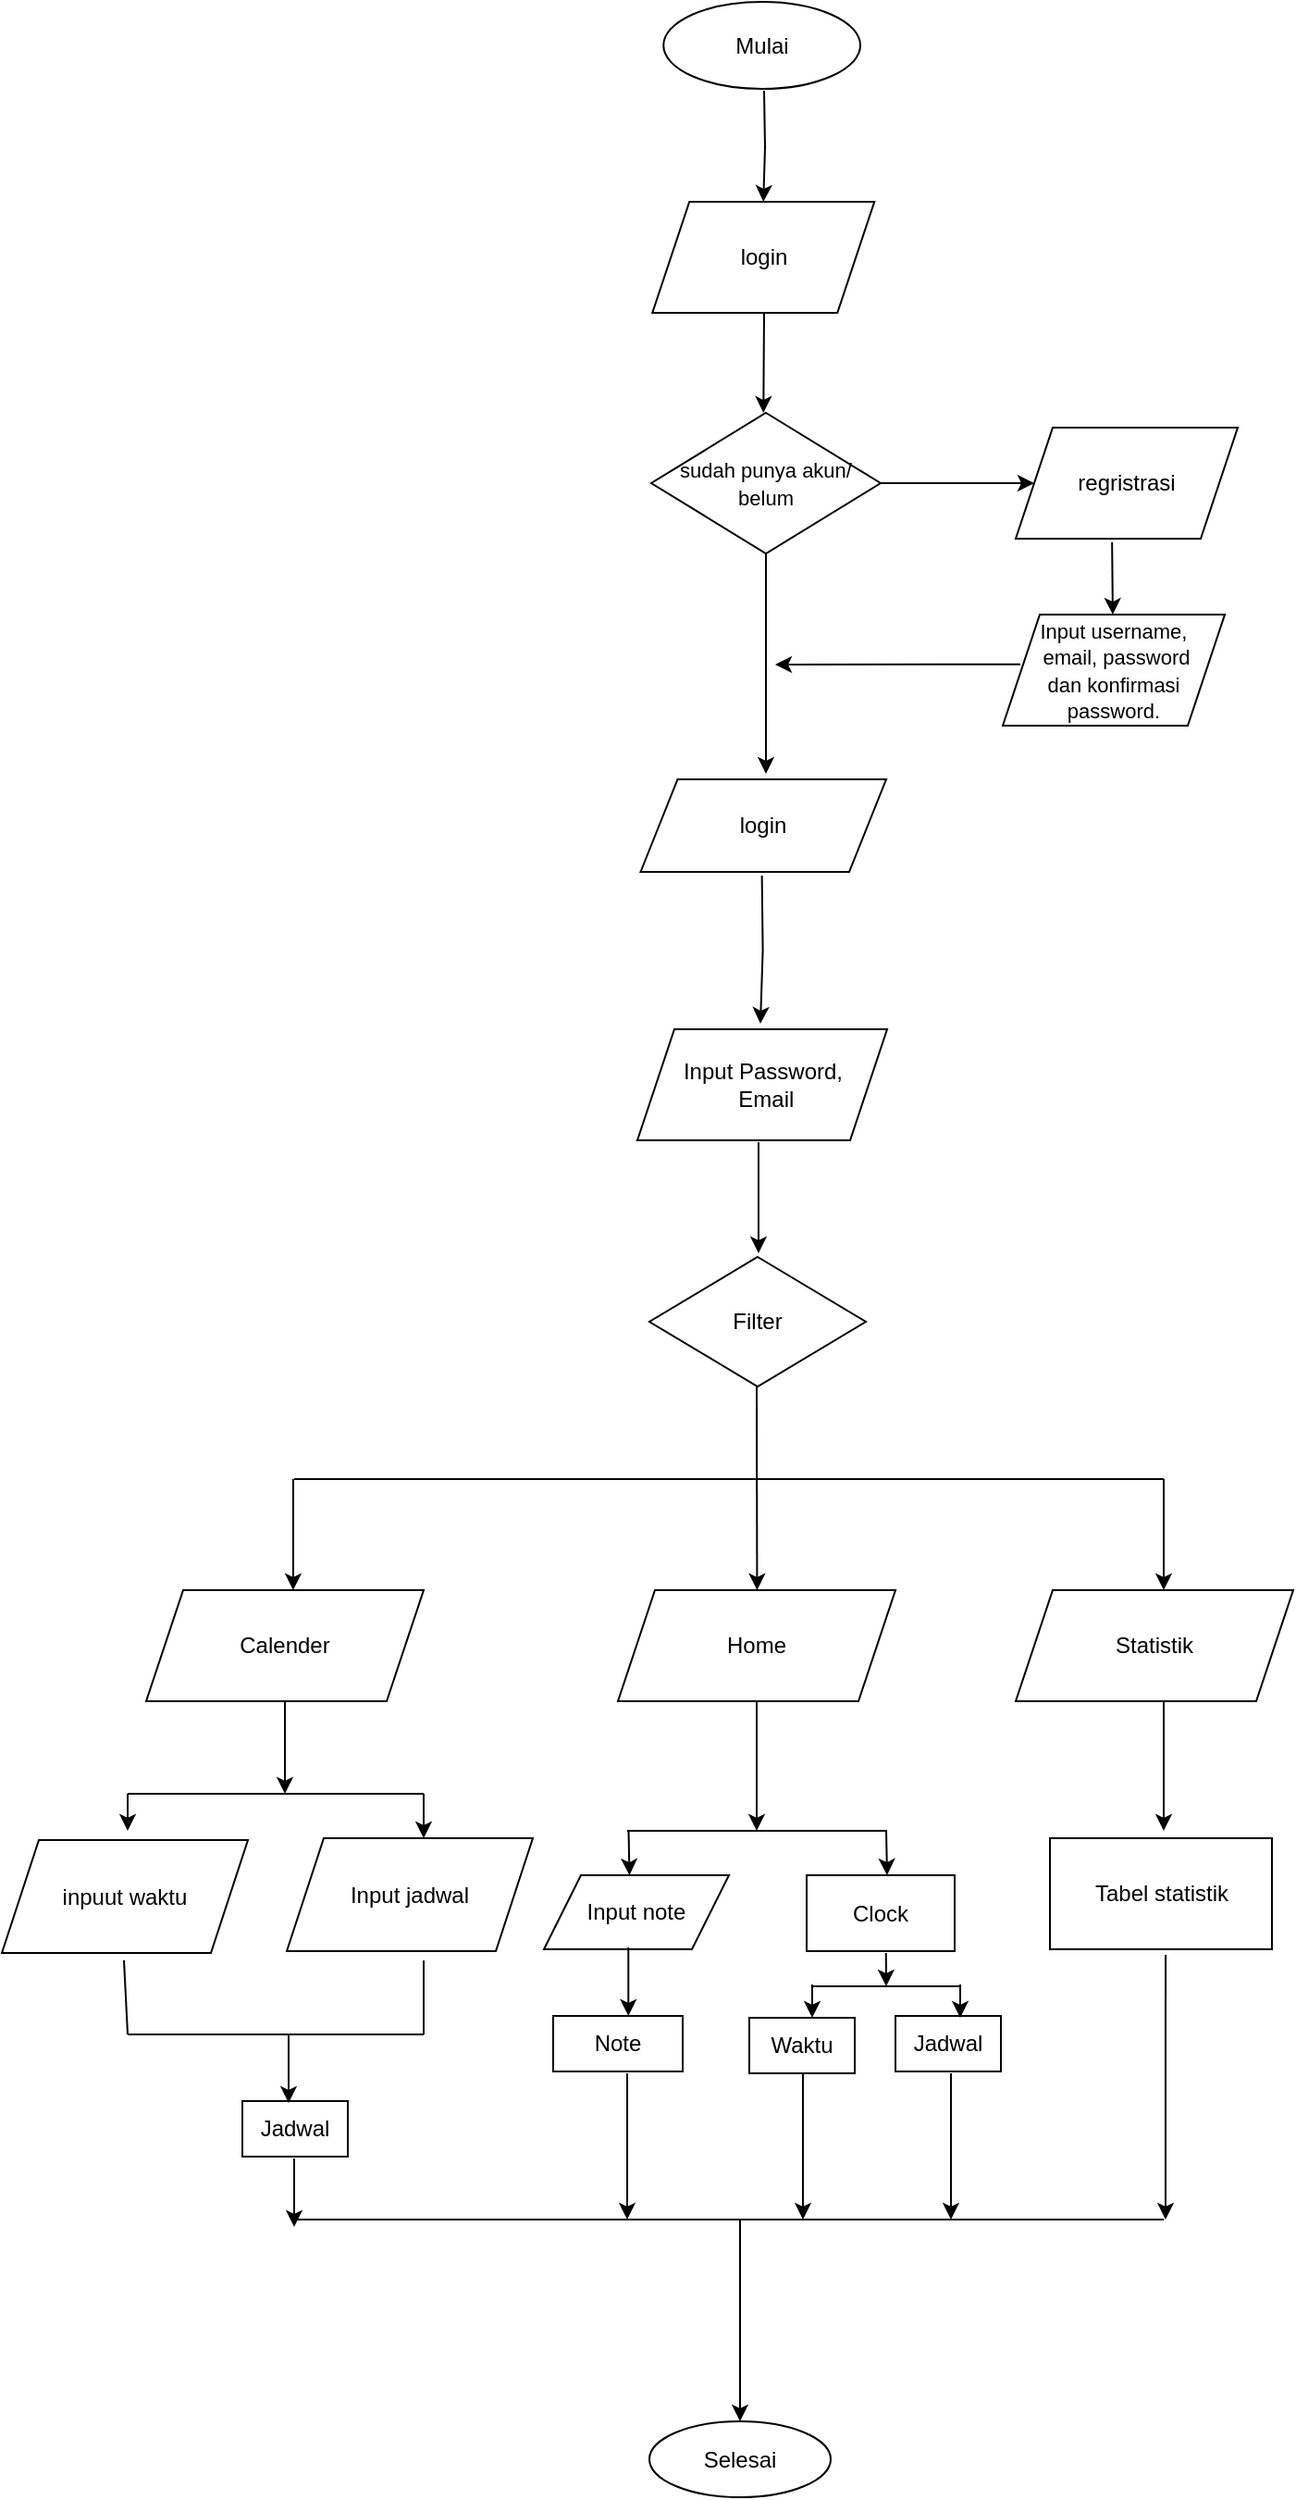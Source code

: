 <mxfile version="23.1.1" type="github">
  <diagram id="Ju0PLXCWBzkNmTkT_-pV" name="Halaman-1">
    <mxGraphModel dx="2647" dy="2542" grid="1" gridSize="10" guides="1" tooltips="1" connect="1" arrows="1" fold="1" page="1" pageScale="1" pageWidth="827" pageHeight="1169" math="0" shadow="0">
      <root>
        <mxCell id="0" />
        <mxCell id="1" parent="0" />
        <mxCell id="Ds7gYtcJDSEKKV-xwVTr-1" style="edgeStyle=orthogonalEdgeStyle;rounded=0;orthogonalLoop=1;jettySize=auto;html=1;" parent="1" edge="1">
          <mxGeometry relative="1" as="geometry">
            <mxPoint x="413.62" y="-250" as="targetPoint" />
            <mxPoint x="414" y="-310" as="sourcePoint" />
          </mxGeometry>
        </mxCell>
        <mxCell id="_7FOiPCJI2abmGHj1Tfg-1" value="Mulai" style="ellipse;whiteSpace=wrap;html=1;" parent="1" vertex="1">
          <mxGeometry x="359.62" y="-358" width="106.38" height="47" as="geometry" />
        </mxCell>
        <mxCell id="_7FOiPCJI2abmGHj1Tfg-34" value="Input jadwal" style="shape=parallelogram;perimeter=parallelogramPerimeter;whiteSpace=wrap;html=1;fixedSize=1;" parent="1" vertex="1">
          <mxGeometry x="156" y="634" width="133" height="61" as="geometry" />
        </mxCell>
        <mxCell id="_7FOiPCJI2abmGHj1Tfg-36" value="" style="endArrow=none;html=1;rounded=0;" parent="1" edge="1">
          <mxGeometry width="50" height="50" relative="1" as="geometry">
            <mxPoint x="340" y="630" as="sourcePoint" />
            <mxPoint x="480.5" y="630" as="targetPoint" />
            <Array as="points" />
          </mxGeometry>
        </mxCell>
        <mxCell id="_7FOiPCJI2abmGHj1Tfg-47" value="Selesai" style="ellipse;whiteSpace=wrap;html=1;" parent="1" vertex="1">
          <mxGeometry x="352" y="949" width="98" height="41" as="geometry" />
        </mxCell>
        <mxCell id="_7FOiPCJI2abmGHj1Tfg-52" value="inpuut waktu" style="shape=parallelogram;perimeter=parallelogramPerimeter;whiteSpace=wrap;html=1;fixedSize=1;" parent="1" vertex="1">
          <mxGeometry x="2" y="635" width="133" height="61" as="geometry" />
        </mxCell>
        <mxCell id="_7FOiPCJI2abmGHj1Tfg-53" value="" style="endArrow=none;html=1;rounded=0;" parent="1" edge="1">
          <mxGeometry width="50" height="50" relative="1" as="geometry">
            <mxPoint x="70" y="610" as="sourcePoint" />
            <mxPoint x="230" y="610" as="targetPoint" />
            <Array as="points" />
          </mxGeometry>
        </mxCell>
        <mxCell id="NG-OHc6U-5O2aJ6f4-Iv-12" value="Input note" style="shape=parallelogram;perimeter=parallelogramPerimeter;whiteSpace=wrap;html=1;fixedSize=1;" parent="1" vertex="1">
          <mxGeometry x="295" y="654" width="100" height="40" as="geometry" />
        </mxCell>
        <mxCell id="NG-OHc6U-5O2aJ6f4-Iv-16" value="Clock" style="rounded=0;whiteSpace=wrap;html=1;" parent="1" vertex="1">
          <mxGeometry x="437" y="654" width="80" height="41" as="geometry" />
        </mxCell>
        <mxCell id="NG-OHc6U-5O2aJ6f4-Iv-21" value="" style="endArrow=none;html=1;rounded=0;" parent="1" edge="1">
          <mxGeometry width="50" height="50" relative="1" as="geometry">
            <mxPoint x="70" y="740" as="sourcePoint" />
            <mxPoint x="68" y="700" as="targetPoint" />
            <Array as="points" />
          </mxGeometry>
        </mxCell>
        <mxCell id="NG-OHc6U-5O2aJ6f4-Iv-24" value="Waktu" style="rounded=0;whiteSpace=wrap;html=1;" parent="1" vertex="1">
          <mxGeometry x="406" y="731" width="57" height="30" as="geometry" />
        </mxCell>
        <mxCell id="NG-OHc6U-5O2aJ6f4-Iv-25" value="Jadwal" style="rounded=0;whiteSpace=wrap;html=1;" parent="1" vertex="1">
          <mxGeometry x="485" y="730" width="57" height="30" as="geometry" />
        </mxCell>
        <mxCell id="NG-OHc6U-5O2aJ6f4-Iv-26" value="Jadwal" style="rounded=0;whiteSpace=wrap;html=1;" parent="1" vertex="1">
          <mxGeometry x="132" y="776" width="57" height="30" as="geometry" />
        </mxCell>
        <mxCell id="NG-OHc6U-5O2aJ6f4-Iv-33" value="" style="endArrow=none;html=1;rounded=0;" parent="1" edge="1">
          <mxGeometry width="50" height="50" relative="1" as="geometry">
            <mxPoint x="160" y="840" as="sourcePoint" />
            <mxPoint x="630" y="840" as="targetPoint" />
            <Array as="points" />
          </mxGeometry>
        </mxCell>
        <mxCell id="NG-OHc6U-5O2aJ6f4-Iv-35" value="Tabel statistik" style="rounded=0;whiteSpace=wrap;html=1;" parent="1" vertex="1">
          <mxGeometry x="568.5" y="634" width="120" height="60" as="geometry" />
        </mxCell>
        <mxCell id="NG-OHc6U-5O2aJ6f4-Iv-39" value="" style="endArrow=none;html=1;rounded=0;" parent="1" edge="1">
          <mxGeometry width="50" height="50" relative="1" as="geometry">
            <mxPoint x="230" y="740" as="sourcePoint" />
            <mxPoint x="230" y="700" as="targetPoint" />
            <Array as="points" />
          </mxGeometry>
        </mxCell>
        <mxCell id="NG-OHc6U-5O2aJ6f4-Iv-40" value="" style="endArrow=none;html=1;rounded=0;" parent="1" edge="1">
          <mxGeometry width="50" height="50" relative="1" as="geometry">
            <mxPoint x="70" y="740" as="sourcePoint" />
            <mxPoint x="230" y="740" as="targetPoint" />
            <Array as="points" />
          </mxGeometry>
        </mxCell>
        <mxCell id="NG-OHc6U-5O2aJ6f4-Iv-44" value="Note" style="rounded=0;whiteSpace=wrap;html=1;" parent="1" vertex="1">
          <mxGeometry x="300" y="730" width="70" height="30" as="geometry" />
        </mxCell>
        <mxCell id="Ds7gYtcJDSEKKV-xwVTr-2" value="login" style="shape=parallelogram;perimeter=parallelogramPerimeter;whiteSpace=wrap;html=1;fixedSize=1;" parent="1" vertex="1">
          <mxGeometry x="353.62" y="-250" width="120" height="60" as="geometry" />
        </mxCell>
        <mxCell id="Ds7gYtcJDSEKKV-xwVTr-4" value="regristrasi" style="shape=parallelogram;perimeter=parallelogramPerimeter;whiteSpace=wrap;html=1;fixedSize=1;" parent="1" vertex="1">
          <mxGeometry x="550" y="-128" width="120" height="60" as="geometry" />
        </mxCell>
        <mxCell id="Ds7gYtcJDSEKKV-xwVTr-9" style="edgeStyle=orthogonalEdgeStyle;rounded=0;orthogonalLoop=1;jettySize=auto;html=1;" parent="1" source="Ds7gYtcJDSEKKV-xwVTr-8" target="Ds7gYtcJDSEKKV-xwVTr-4" edge="1">
          <mxGeometry relative="1" as="geometry">
            <mxPoint x="530" y="315" as="targetPoint" />
          </mxGeometry>
        </mxCell>
        <mxCell id="Ds7gYtcJDSEKKV-xwVTr-21" style="edgeStyle=orthogonalEdgeStyle;rounded=0;orthogonalLoop=1;jettySize=auto;html=1;" parent="1" edge="1">
          <mxGeometry relative="1" as="geometry">
            <mxPoint x="415" y="59" as="targetPoint" />
            <mxPoint x="415" y="-60" as="sourcePoint" />
          </mxGeometry>
        </mxCell>
        <mxCell id="Ds7gYtcJDSEKKV-xwVTr-8" value="&lt;font style=&quot;font-size: 11px;&quot;&gt;sudah punya akun/ belum&lt;/font&gt;" style="rhombus;whiteSpace=wrap;html=1;" parent="1" vertex="1">
          <mxGeometry x="353" y="-136" width="124" height="76" as="geometry" />
        </mxCell>
        <mxCell id="Ds7gYtcJDSEKKV-xwVTr-24" style="rounded=0;orthogonalLoop=1;jettySize=auto;html=1;exitX=0.079;exitY=0.447;exitDx=0;exitDy=0;exitPerimeter=0;" parent="1" source="Ds7gYtcJDSEKKV-xwVTr-6" edge="1">
          <mxGeometry relative="1" as="geometry">
            <mxPoint x="420" as="targetPoint" />
          </mxGeometry>
        </mxCell>
        <mxCell id="Ds7gYtcJDSEKKV-xwVTr-6" value="&lt;font style=&quot;font-size: 11px;&quot;&gt;Input username,&lt;br style=&quot;border-color: var(--border-color); background-color: rgb(255, 255, 255);&quot;&gt;&lt;span style=&quot;background-color: rgb(255, 255, 255);&quot;&gt;&amp;nbsp;email, password&lt;/span&gt;&lt;br style=&quot;border-color: var(--border-color); background-color: rgb(255, 255, 255);&quot;&gt;&lt;span style=&quot;background-color: rgb(255, 255, 255);&quot;&gt;dan konfirmasi&lt;/span&gt;&lt;br style=&quot;border-color: var(--border-color); background-color: rgb(255, 255, 255);&quot;&gt;&lt;span style=&quot;background-color: rgb(255, 255, 255);&quot;&gt;password.&lt;/span&gt;&lt;/font&gt;" style="shape=parallelogram;perimeter=parallelogramPerimeter;whiteSpace=wrap;html=1;fixedSize=1;" parent="1" vertex="1">
          <mxGeometry x="543" y="-27" width="120" height="60" as="geometry" />
        </mxCell>
        <mxCell id="Ds7gYtcJDSEKKV-xwVTr-26" style="edgeStyle=orthogonalEdgeStyle;rounded=0;orthogonalLoop=1;jettySize=auto;html=1;" parent="1" edge="1">
          <mxGeometry relative="1" as="geometry">
            <mxPoint x="412" y="194" as="targetPoint" />
            <mxPoint x="412.815" y="114" as="sourcePoint" />
          </mxGeometry>
        </mxCell>
        <mxCell id="Ds7gYtcJDSEKKV-xwVTr-14" value="login" style="shape=parallelogram;perimeter=parallelogramPerimeter;whiteSpace=wrap;html=1;fixedSize=1;" parent="1" vertex="1">
          <mxGeometry x="347.25" y="62" width="132.75" height="50" as="geometry" />
        </mxCell>
        <mxCell id="Ds7gYtcJDSEKKV-xwVTr-32" style="edgeStyle=orthogonalEdgeStyle;rounded=0;orthogonalLoop=1;jettySize=auto;html=1;" parent="1" edge="1">
          <mxGeometry relative="1" as="geometry">
            <mxPoint x="411" y="318" as="targetPoint" />
            <mxPoint x="411" y="258" as="sourcePoint" />
          </mxGeometry>
        </mxCell>
        <mxCell id="Ds7gYtcJDSEKKV-xwVTr-27" value="Input Password,&lt;br style=&quot;border-color: var(--border-color); background-color: rgb(255, 255, 255);&quot;&gt;&lt;span style=&quot;background-color: rgb(255, 255, 255);&quot;&gt;&amp;nbsp;Email&lt;/span&gt;" style="shape=parallelogram;perimeter=parallelogramPerimeter;whiteSpace=wrap;html=1;fixedSize=1;" parent="1" vertex="1">
          <mxGeometry x="345.5" y="197" width="135" height="60" as="geometry" />
        </mxCell>
        <mxCell id="Ds7gYtcJDSEKKV-xwVTr-29" value="Filter" style="rhombus;whiteSpace=wrap;html=1;" parent="1" vertex="1">
          <mxGeometry x="352" y="320" width="117" height="70" as="geometry" />
        </mxCell>
        <mxCell id="Ds7gYtcJDSEKKV-xwVTr-35" value="" style="endArrow=none;html=1;rounded=0;" parent="1" edge="1">
          <mxGeometry width="50" height="50" relative="1" as="geometry">
            <mxPoint x="160" y="440" as="sourcePoint" />
            <mxPoint x="630" y="440" as="targetPoint" />
            <Array as="points">
              <mxPoint x="450" y="440" />
            </Array>
          </mxGeometry>
        </mxCell>
        <mxCell id="Ds7gYtcJDSEKKV-xwVTr-36" value="" style="endArrow=classic;html=1;rounded=0;" parent="1" edge="1">
          <mxGeometry width="50" height="50" relative="1" as="geometry">
            <mxPoint x="159.47" y="440" as="sourcePoint" />
            <mxPoint x="159.47" y="500" as="targetPoint" />
          </mxGeometry>
        </mxCell>
        <mxCell id="Ds7gYtcJDSEKKV-xwVTr-37" value="" style="endArrow=classic;html=1;rounded=0;" parent="1" edge="1">
          <mxGeometry width="50" height="50" relative="1" as="geometry">
            <mxPoint x="410" y="390" as="sourcePoint" />
            <mxPoint x="410.22" y="500" as="targetPoint" />
          </mxGeometry>
        </mxCell>
        <mxCell id="Ds7gYtcJDSEKKV-xwVTr-38" value="" style="endArrow=classic;html=1;rounded=0;" parent="1" edge="1">
          <mxGeometry width="50" height="50" relative="1" as="geometry">
            <mxPoint x="630" y="440" as="sourcePoint" />
            <mxPoint x="630" y="500" as="targetPoint" />
          </mxGeometry>
        </mxCell>
        <mxCell id="Ds7gYtcJDSEKKV-xwVTr-44" style="edgeStyle=orthogonalEdgeStyle;rounded=0;orthogonalLoop=1;jettySize=auto;html=1;" parent="1" source="Ds7gYtcJDSEKKV-xwVTr-39" edge="1">
          <mxGeometry relative="1" as="geometry">
            <mxPoint x="155" y="610" as="targetPoint" />
          </mxGeometry>
        </mxCell>
        <mxCell id="Ds7gYtcJDSEKKV-xwVTr-39" value="Calender" style="shape=parallelogram;perimeter=parallelogramPerimeter;whiteSpace=wrap;html=1;fixedSize=1;" parent="1" vertex="1">
          <mxGeometry x="80" y="500" width="150" height="60" as="geometry" />
        </mxCell>
        <mxCell id="Ds7gYtcJDSEKKV-xwVTr-43" style="edgeStyle=orthogonalEdgeStyle;rounded=0;orthogonalLoop=1;jettySize=auto;html=1;" parent="1" source="Ds7gYtcJDSEKKV-xwVTr-40" edge="1">
          <mxGeometry relative="1" as="geometry">
            <mxPoint x="410" y="630" as="targetPoint" />
          </mxGeometry>
        </mxCell>
        <mxCell id="Ds7gYtcJDSEKKV-xwVTr-40" value="Home" style="shape=parallelogram;perimeter=parallelogramPerimeter;whiteSpace=wrap;html=1;fixedSize=1;" parent="1" vertex="1">
          <mxGeometry x="335" y="500" width="150" height="60" as="geometry" />
        </mxCell>
        <mxCell id="Ds7gYtcJDSEKKV-xwVTr-42" style="edgeStyle=orthogonalEdgeStyle;rounded=0;orthogonalLoop=1;jettySize=auto;html=1;" parent="1" edge="1">
          <mxGeometry relative="1" as="geometry">
            <mxPoint x="630.0" y="630" as="targetPoint" />
            <mxPoint x="630" y="560" as="sourcePoint" />
          </mxGeometry>
        </mxCell>
        <mxCell id="Ds7gYtcJDSEKKV-xwVTr-41" value="Statistik" style="shape=parallelogram;perimeter=parallelogramPerimeter;whiteSpace=wrap;html=1;fixedSize=1;" parent="1" vertex="1">
          <mxGeometry x="550" y="500" width="150" height="60" as="geometry" />
        </mxCell>
        <mxCell id="Ds7gYtcJDSEKKV-xwVTr-45" value="" style="endArrow=classic;html=1;rounded=0;" parent="1" edge="1">
          <mxGeometry width="50" height="50" relative="1" as="geometry">
            <mxPoint x="230" y="610" as="sourcePoint" />
            <mxPoint x="230" y="634" as="targetPoint" />
          </mxGeometry>
        </mxCell>
        <mxCell id="Ds7gYtcJDSEKKV-xwVTr-48" value="" style="endArrow=classic;html=1;rounded=0;" parent="1" edge="1">
          <mxGeometry width="50" height="50" relative="1" as="geometry">
            <mxPoint x="70" y="610" as="sourcePoint" />
            <mxPoint x="70" y="630" as="targetPoint" />
          </mxGeometry>
        </mxCell>
        <mxCell id="Ds7gYtcJDSEKKV-xwVTr-52" value="" style="endArrow=classic;html=1;rounded=0;" parent="1" edge="1">
          <mxGeometry width="50" height="50" relative="1" as="geometry">
            <mxPoint x="157" y="740" as="sourcePoint" />
            <mxPoint x="157" y="777" as="targetPoint" />
          </mxGeometry>
        </mxCell>
        <mxCell id="Ds7gYtcJDSEKKV-xwVTr-53" value="" style="endArrow=classic;html=1;rounded=0;" parent="1" edge="1">
          <mxGeometry width="50" height="50" relative="1" as="geometry">
            <mxPoint x="480" y="630" as="sourcePoint" />
            <mxPoint x="480.5" y="654" as="targetPoint" />
          </mxGeometry>
        </mxCell>
        <mxCell id="Ds7gYtcJDSEKKV-xwVTr-54" value="" style="endArrow=classic;html=1;rounded=0;" parent="1" edge="1">
          <mxGeometry width="50" height="50" relative="1" as="geometry">
            <mxPoint x="340.75" y="630" as="sourcePoint" />
            <mxPoint x="341.25" y="654" as="targetPoint" />
          </mxGeometry>
        </mxCell>
        <mxCell id="OsTSwVv5mtnL8p4USa2G-4" value="" style="endArrow=classic;html=1;rounded=0;entryX=0.489;entryY=0.079;entryDx=0;entryDy=0;entryPerimeter=0;" edge="1" parent="1">
          <mxGeometry width="50" height="50" relative="1" as="geometry">
            <mxPoint x="414" y="-190" as="sourcePoint" />
            <mxPoint x="413.636" y="-135.996" as="targetPoint" />
          </mxGeometry>
        </mxCell>
        <mxCell id="OsTSwVv5mtnL8p4USa2G-5" value="" style="endArrow=classic;html=1;rounded=0;entryX=0.489;entryY=0.079;entryDx=0;entryDy=0;entryPerimeter=0;exitX=0.434;exitY=1.032;exitDx=0;exitDy=0;exitPerimeter=0;" edge="1" parent="1" source="Ds7gYtcJDSEKKV-xwVTr-4">
          <mxGeometry width="50" height="50" relative="1" as="geometry">
            <mxPoint x="602" y="-70" as="sourcePoint" />
            <mxPoint x="602.476" y="-26.996" as="targetPoint" />
          </mxGeometry>
        </mxCell>
        <mxCell id="OsTSwVv5mtnL8p4USa2G-6" style="rounded=0;orthogonalLoop=1;jettySize=auto;html=1;entryX=0.5;entryY=0;entryDx=0;entryDy=0;" edge="1" parent="1" target="_7FOiPCJI2abmGHj1Tfg-47">
          <mxGeometry relative="1" as="geometry">
            <mxPoint x="405.29" y="910" as="targetPoint" />
            <mxPoint x="401" y="840" as="sourcePoint" />
          </mxGeometry>
        </mxCell>
        <mxCell id="OsTSwVv5mtnL8p4USa2G-8" style="rounded=0;orthogonalLoop=1;jettySize=auto;html=1;" edge="1" parent="1">
          <mxGeometry relative="1" as="geometry">
            <mxPoint x="631" y="840" as="targetPoint" />
            <mxPoint x="631.02" y="697" as="sourcePoint" />
          </mxGeometry>
        </mxCell>
        <mxCell id="OsTSwVv5mtnL8p4USa2G-10" value="" style="endArrow=classic;html=1;rounded=0;" edge="1" parent="1">
          <mxGeometry width="50" height="50" relative="1" as="geometry">
            <mxPoint x="340.64" y="693" as="sourcePoint" />
            <mxPoint x="340.64" y="730" as="targetPoint" />
          </mxGeometry>
        </mxCell>
        <mxCell id="OsTSwVv5mtnL8p4USa2G-11" value="" style="endArrow=classic;html=1;rounded=0;" edge="1" parent="1">
          <mxGeometry width="50" height="50" relative="1" as="geometry">
            <mxPoint x="340" y="761" as="sourcePoint" />
            <mxPoint x="340" y="840" as="targetPoint" />
          </mxGeometry>
        </mxCell>
        <mxCell id="OsTSwVv5mtnL8p4USa2G-12" value="" style="endArrow=classic;html=1;rounded=0;" edge="1" parent="1">
          <mxGeometry width="50" height="50" relative="1" as="geometry">
            <mxPoint x="435" y="761" as="sourcePoint" />
            <mxPoint x="435" y="840" as="targetPoint" />
          </mxGeometry>
        </mxCell>
        <mxCell id="OsTSwVv5mtnL8p4USa2G-13" value="" style="endArrow=classic;html=1;rounded=0;" edge="1" parent="1">
          <mxGeometry width="50" height="50" relative="1" as="geometry">
            <mxPoint x="515" y="761" as="sourcePoint" />
            <mxPoint x="515" y="840" as="targetPoint" />
          </mxGeometry>
        </mxCell>
        <mxCell id="OsTSwVv5mtnL8p4USa2G-14" value="" style="endArrow=classic;html=1;rounded=0;" edge="1" parent="1">
          <mxGeometry width="50" height="50" relative="1" as="geometry">
            <mxPoint x="160" y="807" as="sourcePoint" />
            <mxPoint x="160" y="844" as="targetPoint" />
          </mxGeometry>
        </mxCell>
        <mxCell id="OsTSwVv5mtnL8p4USa2G-15" style="edgeStyle=orthogonalEdgeStyle;rounded=0;orthogonalLoop=1;jettySize=auto;html=1;exitX=0.536;exitY=1.024;exitDx=0;exitDy=0;exitPerimeter=0;" edge="1" parent="1" source="NG-OHc6U-5O2aJ6f4-Iv-16">
          <mxGeometry relative="1" as="geometry">
            <mxPoint x="480" y="714" as="targetPoint" />
            <mxPoint x="480" y="700" as="sourcePoint" />
          </mxGeometry>
        </mxCell>
        <mxCell id="OsTSwVv5mtnL8p4USa2G-17" value="" style="endArrow=none;html=1;rounded=0;" edge="1" parent="1">
          <mxGeometry width="50" height="50" relative="1" as="geometry">
            <mxPoint x="440" y="714" as="sourcePoint" />
            <mxPoint x="520" y="714" as="targetPoint" />
          </mxGeometry>
        </mxCell>
        <mxCell id="OsTSwVv5mtnL8p4USa2G-18" style="edgeStyle=orthogonalEdgeStyle;rounded=0;orthogonalLoop=1;jettySize=auto;html=1;exitX=0.536;exitY=1.024;exitDx=0;exitDy=0;exitPerimeter=0;" edge="1" parent="1">
          <mxGeometry relative="1" as="geometry">
            <mxPoint x="520" y="731" as="targetPoint" />
            <mxPoint x="520" y="713" as="sourcePoint" />
          </mxGeometry>
        </mxCell>
        <mxCell id="OsTSwVv5mtnL8p4USa2G-19" style="edgeStyle=orthogonalEdgeStyle;rounded=0;orthogonalLoop=1;jettySize=auto;html=1;exitX=0.536;exitY=1.024;exitDx=0;exitDy=0;exitPerimeter=0;" edge="1" parent="1">
          <mxGeometry relative="1" as="geometry">
            <mxPoint x="440" y="731" as="targetPoint" />
            <mxPoint x="440" y="713" as="sourcePoint" />
          </mxGeometry>
        </mxCell>
      </root>
    </mxGraphModel>
  </diagram>
</mxfile>
